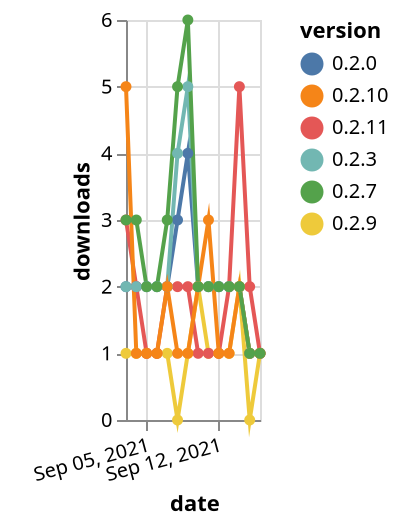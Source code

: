 {"$schema": "https://vega.github.io/schema/vega-lite/v5.json", "description": "A simple bar chart with embedded data.", "data": {"values": [{"date": "2021-09-03", "total": 2948, "delta": 2, "version": "0.2.0"}, {"date": "2021-09-04", "total": 2950, "delta": 2, "version": "0.2.0"}, {"date": "2021-09-05", "total": 2952, "delta": 2, "version": "0.2.0"}, {"date": "2021-09-06", "total": 2954, "delta": 2, "version": "0.2.0"}, {"date": "2021-09-07", "total": 2956, "delta": 2, "version": "0.2.0"}, {"date": "2021-09-08", "total": 2959, "delta": 3, "version": "0.2.0"}, {"date": "2021-09-09", "total": 2963, "delta": 4, "version": "0.2.0"}, {"date": "2021-09-10", "total": 2965, "delta": 2, "version": "0.2.0"}, {"date": "2021-09-11", "total": 2967, "delta": 2, "version": "0.2.0"}, {"date": "2021-09-12", "total": 2969, "delta": 2, "version": "0.2.0"}, {"date": "2021-09-13", "total": 2971, "delta": 2, "version": "0.2.0"}, {"date": "2021-09-14", "total": 2973, "delta": 2, "version": "0.2.0"}, {"date": "2021-09-15", "total": 2974, "delta": 1, "version": "0.2.0"}, {"date": "2021-09-16", "total": 2975, "delta": 1, "version": "0.2.0"}, {"date": "2021-09-03", "total": 621, "delta": 1, "version": "0.2.9"}, {"date": "2021-09-04", "total": 622, "delta": 1, "version": "0.2.9"}, {"date": "2021-09-05", "total": 623, "delta": 1, "version": "0.2.9"}, {"date": "2021-09-06", "total": 624, "delta": 1, "version": "0.2.9"}, {"date": "2021-09-07", "total": 625, "delta": 1, "version": "0.2.9"}, {"date": "2021-09-08", "total": 625, "delta": 0, "version": "0.2.9"}, {"date": "2021-09-09", "total": 626, "delta": 1, "version": "0.2.9"}, {"date": "2021-09-10", "total": 628, "delta": 2, "version": "0.2.9"}, {"date": "2021-09-11", "total": 629, "delta": 1, "version": "0.2.9"}, {"date": "2021-09-12", "total": 630, "delta": 1, "version": "0.2.9"}, {"date": "2021-09-13", "total": 631, "delta": 1, "version": "0.2.9"}, {"date": "2021-09-14", "total": 633, "delta": 2, "version": "0.2.9"}, {"date": "2021-09-15", "total": 633, "delta": 0, "version": "0.2.9"}, {"date": "2021-09-16", "total": 634, "delta": 1, "version": "0.2.9"}, {"date": "2021-09-03", "total": 183, "delta": 3, "version": "0.2.11"}, {"date": "2021-09-04", "total": 185, "delta": 2, "version": "0.2.11"}, {"date": "2021-09-05", "total": 186, "delta": 1, "version": "0.2.11"}, {"date": "2021-09-06", "total": 187, "delta": 1, "version": "0.2.11"}, {"date": "2021-09-07", "total": 189, "delta": 2, "version": "0.2.11"}, {"date": "2021-09-08", "total": 191, "delta": 2, "version": "0.2.11"}, {"date": "2021-09-09", "total": 193, "delta": 2, "version": "0.2.11"}, {"date": "2021-09-10", "total": 194, "delta": 1, "version": "0.2.11"}, {"date": "2021-09-11", "total": 195, "delta": 1, "version": "0.2.11"}, {"date": "2021-09-12", "total": 196, "delta": 1, "version": "0.2.11"}, {"date": "2021-09-13", "total": 198, "delta": 2, "version": "0.2.11"}, {"date": "2021-09-14", "total": 203, "delta": 5, "version": "0.2.11"}, {"date": "2021-09-15", "total": 205, "delta": 2, "version": "0.2.11"}, {"date": "2021-09-16", "total": 206, "delta": 1, "version": "0.2.11"}, {"date": "2021-09-03", "total": 3397, "delta": 2, "version": "0.2.3"}, {"date": "2021-09-04", "total": 3399, "delta": 2, "version": "0.2.3"}, {"date": "2021-09-05", "total": 3401, "delta": 2, "version": "0.2.3"}, {"date": "2021-09-06", "total": 3403, "delta": 2, "version": "0.2.3"}, {"date": "2021-09-07", "total": 3405, "delta": 2, "version": "0.2.3"}, {"date": "2021-09-08", "total": 3409, "delta": 4, "version": "0.2.3"}, {"date": "2021-09-09", "total": 3414, "delta": 5, "version": "0.2.3"}, {"date": "2021-09-10", "total": 3416, "delta": 2, "version": "0.2.3"}, {"date": "2021-09-11", "total": 3418, "delta": 2, "version": "0.2.3"}, {"date": "2021-09-12", "total": 3420, "delta": 2, "version": "0.2.3"}, {"date": "2021-09-13", "total": 3422, "delta": 2, "version": "0.2.3"}, {"date": "2021-09-14", "total": 3424, "delta": 2, "version": "0.2.3"}, {"date": "2021-09-15", "total": 3425, "delta": 1, "version": "0.2.3"}, {"date": "2021-09-16", "total": 3426, "delta": 1, "version": "0.2.3"}, {"date": "2021-09-03", "total": 1361, "delta": 5, "version": "0.2.10"}, {"date": "2021-09-04", "total": 1362, "delta": 1, "version": "0.2.10"}, {"date": "2021-09-05", "total": 1363, "delta": 1, "version": "0.2.10"}, {"date": "2021-09-06", "total": 1364, "delta": 1, "version": "0.2.10"}, {"date": "2021-09-07", "total": 1366, "delta": 2, "version": "0.2.10"}, {"date": "2021-09-08", "total": 1367, "delta": 1, "version": "0.2.10"}, {"date": "2021-09-09", "total": 1368, "delta": 1, "version": "0.2.10"}, {"date": "2021-09-10", "total": 1370, "delta": 2, "version": "0.2.10"}, {"date": "2021-09-11", "total": 1373, "delta": 3, "version": "0.2.10"}, {"date": "2021-09-12", "total": 1374, "delta": 1, "version": "0.2.10"}, {"date": "2021-09-13", "total": 1375, "delta": 1, "version": "0.2.10"}, {"date": "2021-09-14", "total": 1377, "delta": 2, "version": "0.2.10"}, {"date": "2021-09-15", "total": 1378, "delta": 1, "version": "0.2.10"}, {"date": "2021-09-16", "total": 1379, "delta": 1, "version": "0.2.10"}, {"date": "2021-09-03", "total": 6956, "delta": 3, "version": "0.2.7"}, {"date": "2021-09-04", "total": 6959, "delta": 3, "version": "0.2.7"}, {"date": "2021-09-05", "total": 6961, "delta": 2, "version": "0.2.7"}, {"date": "2021-09-06", "total": 6963, "delta": 2, "version": "0.2.7"}, {"date": "2021-09-07", "total": 6966, "delta": 3, "version": "0.2.7"}, {"date": "2021-09-08", "total": 6971, "delta": 5, "version": "0.2.7"}, {"date": "2021-09-09", "total": 6977, "delta": 6, "version": "0.2.7"}, {"date": "2021-09-10", "total": 6979, "delta": 2, "version": "0.2.7"}, {"date": "2021-09-11", "total": 6981, "delta": 2, "version": "0.2.7"}, {"date": "2021-09-12", "total": 6983, "delta": 2, "version": "0.2.7"}, {"date": "2021-09-13", "total": 6985, "delta": 2, "version": "0.2.7"}, {"date": "2021-09-14", "total": 6987, "delta": 2, "version": "0.2.7"}, {"date": "2021-09-15", "total": 6988, "delta": 1, "version": "0.2.7"}, {"date": "2021-09-16", "total": 6989, "delta": 1, "version": "0.2.7"}]}, "width": "container", "mark": {"type": "line", "point": {"filled": true}}, "encoding": {"x": {"field": "date", "type": "temporal", "timeUnit": "yearmonthdate", "title": "date", "axis": {"labelAngle": -15}}, "y": {"field": "delta", "type": "quantitative", "title": "downloads"}, "color": {"field": "version", "type": "nominal"}, "tooltip": {"field": "delta"}}}